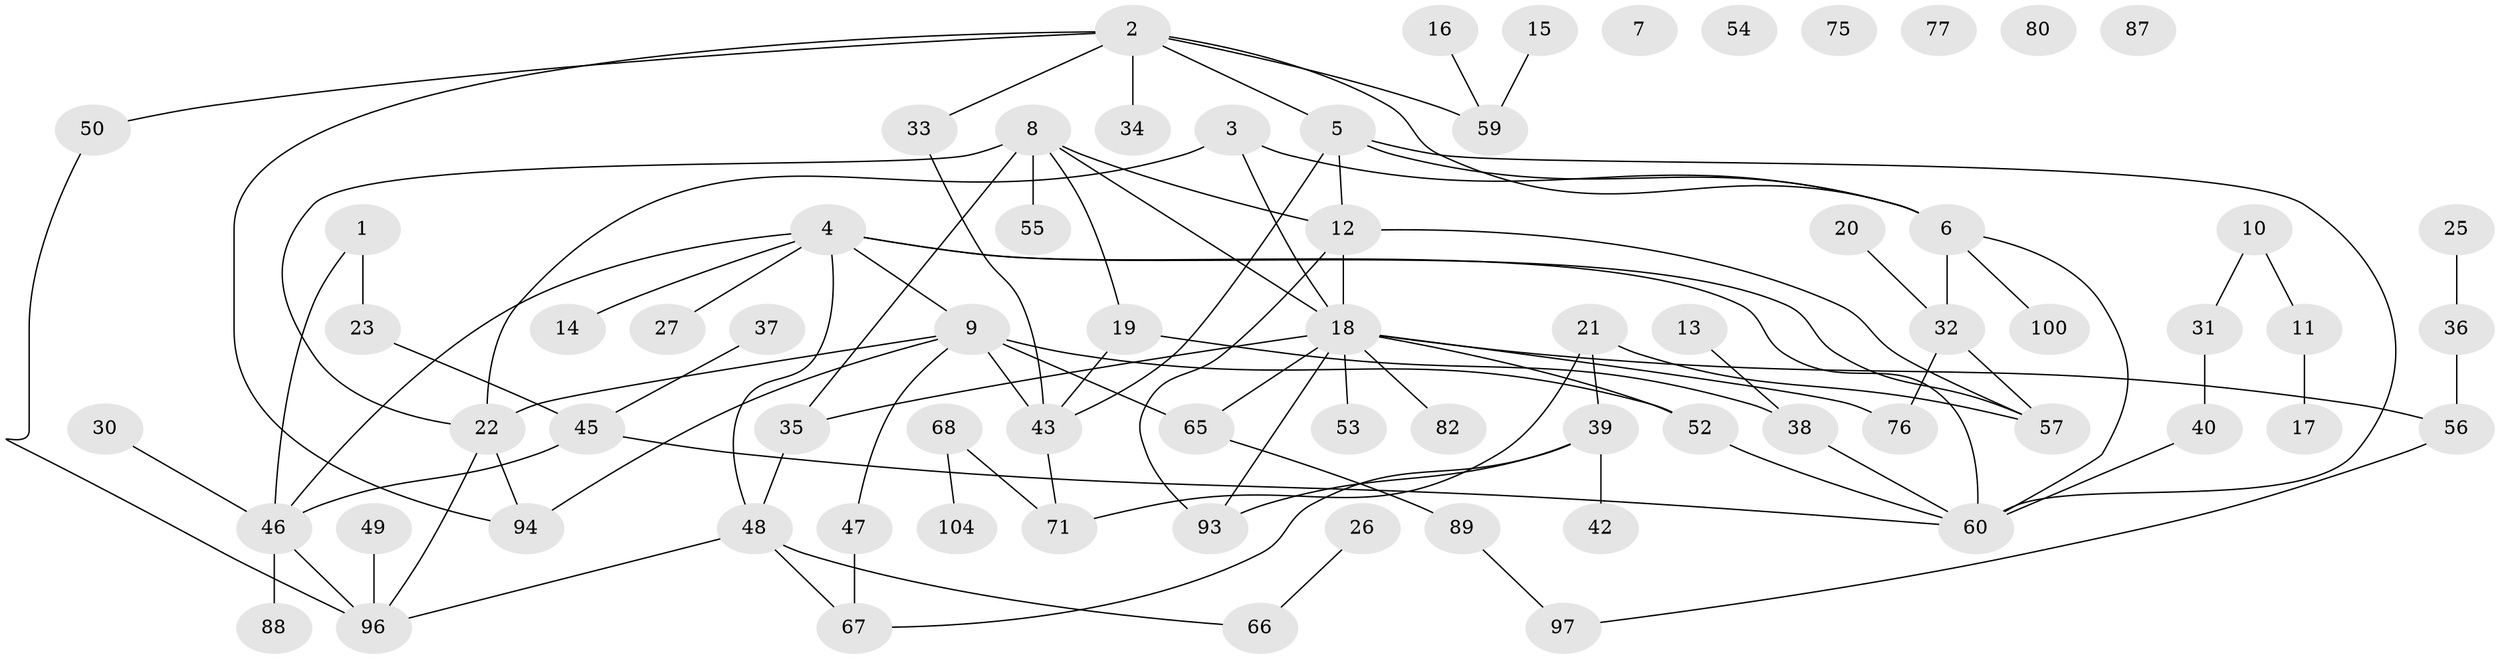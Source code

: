 // Generated by graph-tools (version 1.1) at 2025/23/03/03/25 07:23:24]
// undirected, 72 vertices, 96 edges
graph export_dot {
graph [start="1"]
  node [color=gray90,style=filled];
  1 [super="+81"];
  2 [super="+62"];
  3;
  4 [super="+29"];
  5 [super="+69"];
  6 [super="+28"];
  7;
  8 [super="+24"];
  9 [super="+72"];
  10;
  11;
  12 [super="+90"];
  13;
  14;
  15 [super="+99"];
  16 [super="+41"];
  17;
  18 [super="+64"];
  19 [super="+91"];
  20;
  21;
  22 [super="+83"];
  23 [super="+92"];
  25;
  26;
  27 [super="+98"];
  30;
  31;
  32 [super="+70"];
  33;
  34;
  35 [super="+44"];
  36 [super="+51"];
  37;
  38;
  39 [super="+58"];
  40 [super="+102"];
  42 [super="+79"];
  43 [super="+74"];
  45 [super="+73"];
  46 [super="+61"];
  47;
  48 [super="+105"];
  49;
  50;
  52 [super="+86"];
  53;
  54;
  55;
  56;
  57 [super="+78"];
  59;
  60 [super="+63"];
  65;
  66 [super="+84"];
  67;
  68 [super="+85"];
  71 [super="+95"];
  75;
  76;
  77;
  80;
  82;
  87;
  88;
  89 [super="+103"];
  93;
  94;
  96 [super="+101"];
  97;
  100;
  104;
  1 -- 46;
  1 -- 23;
  2 -- 6;
  2 -- 50;
  2 -- 59;
  2 -- 33;
  2 -- 34;
  2 -- 94;
  2 -- 5;
  3 -- 6;
  3 -- 18;
  3 -- 22;
  4 -- 57;
  4 -- 60;
  4 -- 9;
  4 -- 27;
  4 -- 46;
  4 -- 14;
  4 -- 48;
  5 -- 6;
  5 -- 60;
  5 -- 43;
  5 -- 12;
  6 -- 32;
  6 -- 60;
  6 -- 100;
  8 -- 18;
  8 -- 19;
  8 -- 22;
  8 -- 55;
  8 -- 12;
  8 -- 35;
  9 -- 43;
  9 -- 65;
  9 -- 52;
  9 -- 94;
  9 -- 47;
  9 -- 22;
  10 -- 11;
  10 -- 31;
  11 -- 17;
  12 -- 18;
  12 -- 93;
  12 -- 57;
  13 -- 38;
  15 -- 59;
  16 -- 59;
  18 -- 52;
  18 -- 56;
  18 -- 82;
  18 -- 93;
  18 -- 65;
  18 -- 53;
  18 -- 76;
  18 -- 35;
  19 -- 38;
  19 -- 43;
  20 -- 32;
  21 -- 57;
  21 -- 71;
  21 -- 39;
  22 -- 96;
  22 -- 94;
  23 -- 45;
  25 -- 36;
  26 -- 66;
  30 -- 46;
  31 -- 40;
  32 -- 57;
  32 -- 76;
  33 -- 43;
  35 -- 48;
  36 -- 56;
  37 -- 45;
  38 -- 60;
  39 -- 42;
  39 -- 67;
  39 -- 93;
  40 -- 60;
  43 -- 71;
  45 -- 46;
  45 -- 60;
  46 -- 96;
  46 -- 88;
  47 -- 67;
  48 -- 66;
  48 -- 67;
  48 -- 96;
  49 -- 96;
  50 -- 96;
  52 -- 60;
  56 -- 97;
  65 -- 89;
  68 -- 71;
  68 -- 104;
  89 -- 97;
}
